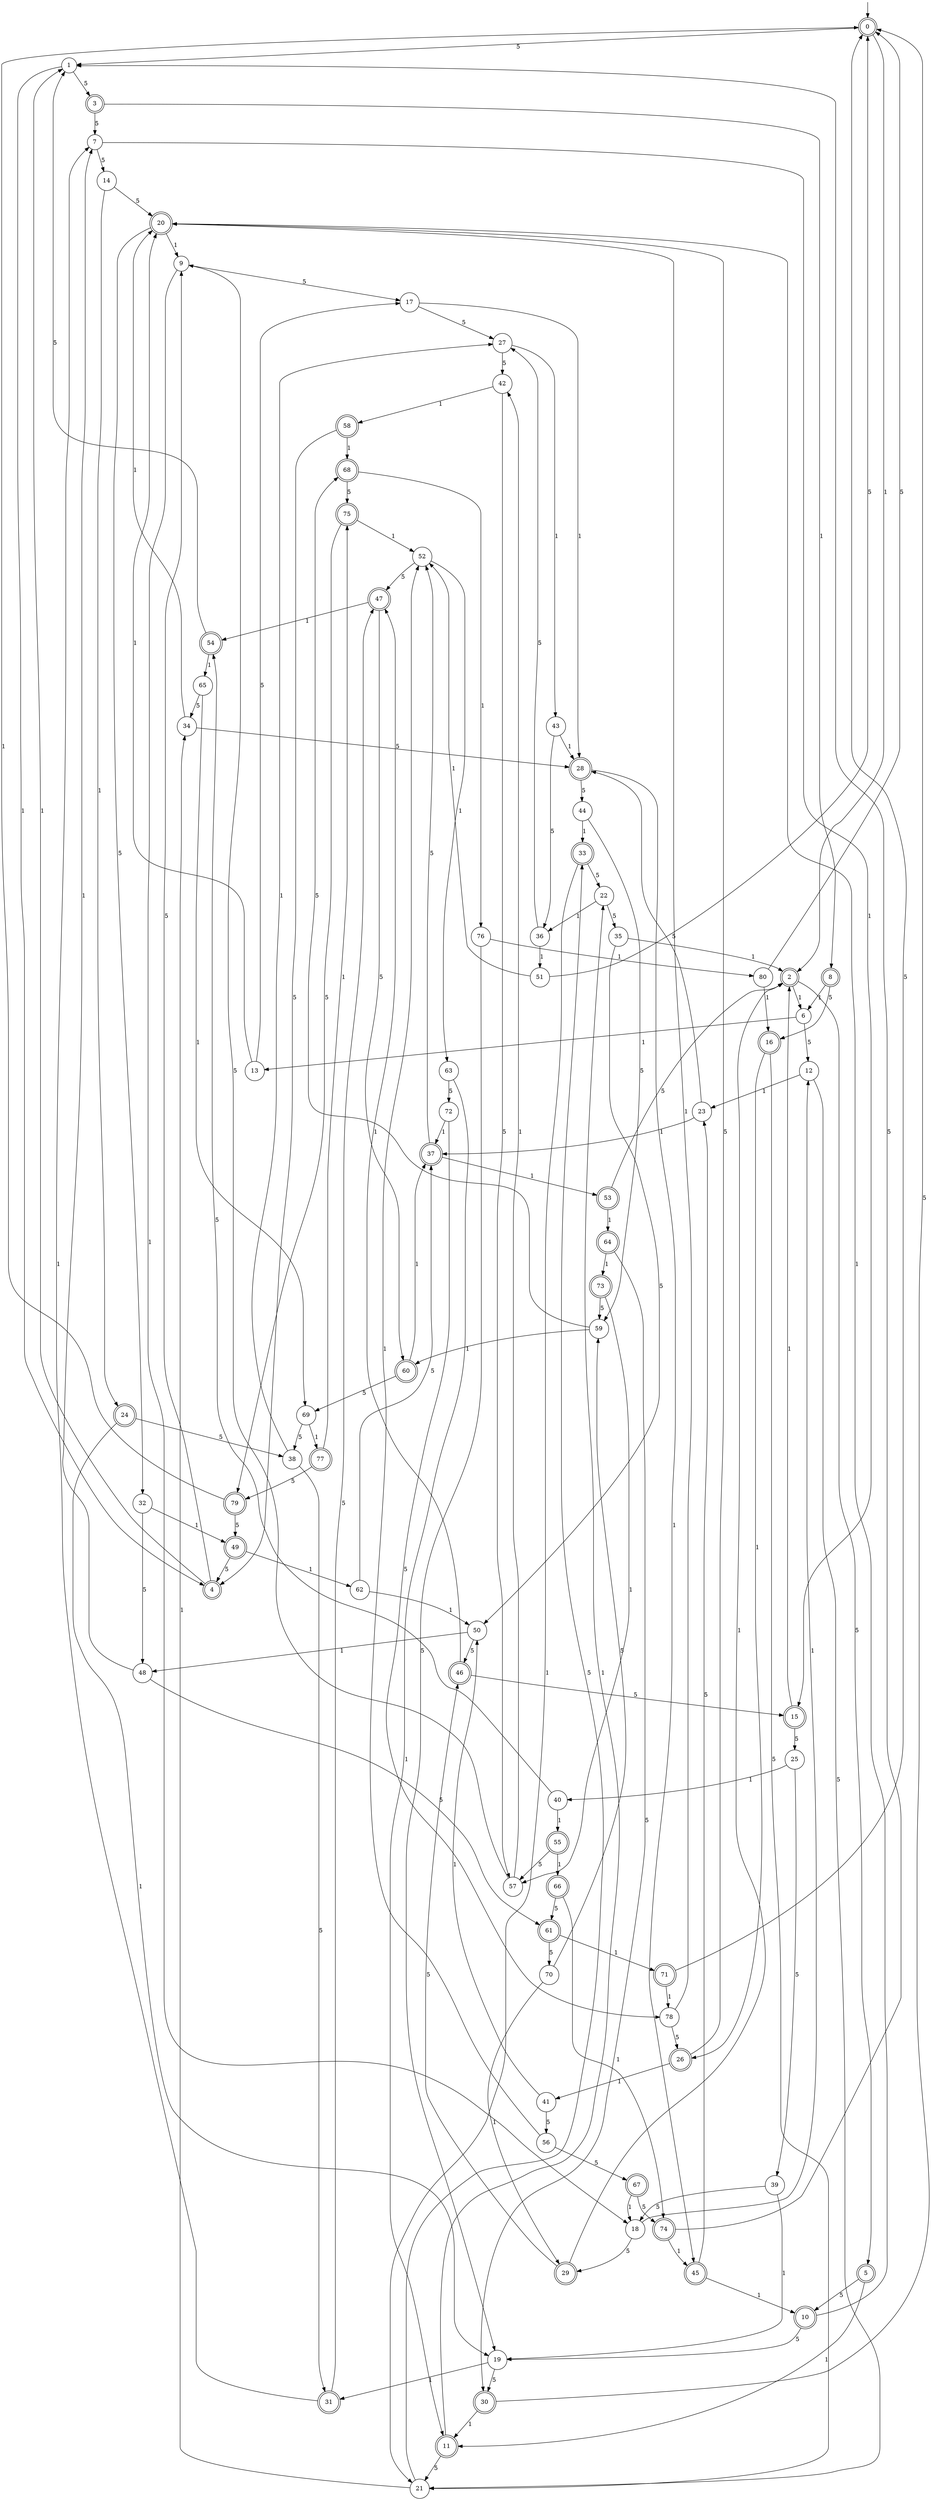 digraph g {

	s0 [shape="doublecircle" label="0"];
	s1 [shape="circle" label="1"];
	s2 [shape="doublecircle" label="2"];
	s3 [shape="doublecircle" label="3"];
	s4 [shape="doublecircle" label="4"];
	s5 [shape="doublecircle" label="5"];
	s6 [shape="circle" label="6"];
	s7 [shape="circle" label="7"];
	s8 [shape="doublecircle" label="8"];
	s9 [shape="circle" label="9"];
	s10 [shape="doublecircle" label="10"];
	s11 [shape="doublecircle" label="11"];
	s12 [shape="circle" label="12"];
	s13 [shape="circle" label="13"];
	s14 [shape="circle" label="14"];
	s15 [shape="doublecircle" label="15"];
	s16 [shape="doublecircle" label="16"];
	s17 [shape="circle" label="17"];
	s18 [shape="circle" label="18"];
	s19 [shape="circle" label="19"];
	s20 [shape="doublecircle" label="20"];
	s21 [shape="circle" label="21"];
	s22 [shape="circle" label="22"];
	s23 [shape="circle" label="23"];
	s24 [shape="doublecircle" label="24"];
	s25 [shape="circle" label="25"];
	s26 [shape="doublecircle" label="26"];
	s27 [shape="circle" label="27"];
	s28 [shape="doublecircle" label="28"];
	s29 [shape="doublecircle" label="29"];
	s30 [shape="doublecircle" label="30"];
	s31 [shape="doublecircle" label="31"];
	s32 [shape="circle" label="32"];
	s33 [shape="doublecircle" label="33"];
	s34 [shape="circle" label="34"];
	s35 [shape="circle" label="35"];
	s36 [shape="circle" label="36"];
	s37 [shape="doublecircle" label="37"];
	s38 [shape="circle" label="38"];
	s39 [shape="circle" label="39"];
	s40 [shape="circle" label="40"];
	s41 [shape="circle" label="41"];
	s42 [shape="circle" label="42"];
	s43 [shape="circle" label="43"];
	s44 [shape="circle" label="44"];
	s45 [shape="doublecircle" label="45"];
	s46 [shape="doublecircle" label="46"];
	s47 [shape="doublecircle" label="47"];
	s48 [shape="circle" label="48"];
	s49 [shape="doublecircle" label="49"];
	s50 [shape="circle" label="50"];
	s51 [shape="circle" label="51"];
	s52 [shape="circle" label="52"];
	s53 [shape="doublecircle" label="53"];
	s54 [shape="doublecircle" label="54"];
	s55 [shape="doublecircle" label="55"];
	s56 [shape="circle" label="56"];
	s57 [shape="circle" label="57"];
	s58 [shape="doublecircle" label="58"];
	s59 [shape="circle" label="59"];
	s60 [shape="doublecircle" label="60"];
	s61 [shape="doublecircle" label="61"];
	s62 [shape="circle" label="62"];
	s63 [shape="circle" label="63"];
	s64 [shape="doublecircle" label="64"];
	s65 [shape="circle" label="65"];
	s66 [shape="doublecircle" label="66"];
	s67 [shape="doublecircle" label="67"];
	s68 [shape="doublecircle" label="68"];
	s69 [shape="circle" label="69"];
	s70 [shape="circle" label="70"];
	s71 [shape="doublecircle" label="71"];
	s72 [shape="circle" label="72"];
	s73 [shape="doublecircle" label="73"];
	s74 [shape="doublecircle" label="74"];
	s75 [shape="doublecircle" label="75"];
	s76 [shape="circle" label="76"];
	s77 [shape="doublecircle" label="77"];
	s78 [shape="circle" label="78"];
	s79 [shape="doublecircle" label="79"];
	s80 [shape="circle" label="80"];
	s0 -> s1 [label="5"];
	s0 -> s2 [label="1"];
	s1 -> s3 [label="5"];
	s1 -> s4 [label="1"];
	s2 -> s5 [label="5"];
	s2 -> s6 [label="1"];
	s3 -> s7 [label="5"];
	s3 -> s8 [label="1"];
	s4 -> s9 [label="5"];
	s4 -> s1 [label="1"];
	s5 -> s10 [label="5"];
	s5 -> s11 [label="1"];
	s6 -> s12 [label="5"];
	s6 -> s13 [label="1"];
	s7 -> s14 [label="5"];
	s7 -> s15 [label="1"];
	s8 -> s16 [label="5"];
	s8 -> s6 [label="1"];
	s9 -> s17 [label="5"];
	s9 -> s18 [label="1"];
	s10 -> s19 [label="5"];
	s10 -> s20 [label="1"];
	s11 -> s21 [label="5"];
	s11 -> s22 [label="1"];
	s12 -> s21 [label="5"];
	s12 -> s23 [label="1"];
	s13 -> s17 [label="5"];
	s13 -> s20 [label="1"];
	s14 -> s20 [label="5"];
	s14 -> s24 [label="1"];
	s15 -> s25 [label="5"];
	s15 -> s2 [label="1"];
	s16 -> s21 [label="5"];
	s16 -> s26 [label="1"];
	s17 -> s27 [label="5"];
	s17 -> s28 [label="1"];
	s18 -> s29 [label="5"];
	s18 -> s12 [label="1"];
	s19 -> s30 [label="5"];
	s19 -> s31 [label="1"];
	s20 -> s32 [label="5"];
	s20 -> s9 [label="1"];
	s21 -> s33 [label="5"];
	s21 -> s34 [label="1"];
	s22 -> s35 [label="5"];
	s22 -> s36 [label="1"];
	s23 -> s28 [label="5"];
	s23 -> s37 [label="1"];
	s24 -> s38 [label="5"];
	s24 -> s19 [label="1"];
	s25 -> s39 [label="5"];
	s25 -> s40 [label="1"];
	s26 -> s20 [label="5"];
	s26 -> s41 [label="1"];
	s27 -> s42 [label="5"];
	s27 -> s43 [label="1"];
	s28 -> s44 [label="5"];
	s28 -> s45 [label="1"];
	s29 -> s46 [label="5"];
	s29 -> s2 [label="1"];
	s30 -> s0 [label="5"];
	s30 -> s11 [label="1"];
	s31 -> s47 [label="5"];
	s31 -> s7 [label="1"];
	s32 -> s48 [label="5"];
	s32 -> s49 [label="1"];
	s33 -> s22 [label="5"];
	s33 -> s21 [label="1"];
	s34 -> s28 [label="5"];
	s34 -> s20 [label="1"];
	s35 -> s50 [label="5"];
	s35 -> s2 [label="1"];
	s36 -> s27 [label="5"];
	s36 -> s51 [label="1"];
	s37 -> s52 [label="5"];
	s37 -> s53 [label="1"];
	s38 -> s31 [label="5"];
	s38 -> s27 [label="1"];
	s39 -> s18 [label="5"];
	s39 -> s19 [label="1"];
	s40 -> s54 [label="5"];
	s40 -> s55 [label="1"];
	s41 -> s56 [label="5"];
	s41 -> s50 [label="1"];
	s42 -> s57 [label="5"];
	s42 -> s58 [label="1"];
	s43 -> s36 [label="5"];
	s43 -> s28 [label="1"];
	s44 -> s59 [label="5"];
	s44 -> s33 [label="1"];
	s45 -> s23 [label="5"];
	s45 -> s10 [label="1"];
	s46 -> s15 [label="5"];
	s46 -> s47 [label="1"];
	s47 -> s60 [label="5"];
	s47 -> s54 [label="1"];
	s48 -> s61 [label="5"];
	s48 -> s7 [label="1"];
	s49 -> s4 [label="5"];
	s49 -> s62 [label="1"];
	s50 -> s46 [label="5"];
	s50 -> s48 [label="1"];
	s51 -> s0 [label="5"];
	s51 -> s52 [label="1"];
	s52 -> s47 [label="5"];
	s52 -> s63 [label="1"];
	s53 -> s2 [label="5"];
	s53 -> s64 [label="1"];
	s54 -> s1 [label="5"];
	s54 -> s65 [label="1"];
	s55 -> s57 [label="5"];
	s55 -> s66 [label="1"];
	s56 -> s67 [label="5"];
	s56 -> s52 [label="1"];
	s57 -> s9 [label="5"];
	s57 -> s42 [label="1"];
	s58 -> s4 [label="5"];
	s58 -> s68 [label="1"];
	s59 -> s68 [label="5"];
	s59 -> s60 [label="1"];
	s60 -> s69 [label="5"];
	s60 -> s37 [label="1"];
	s61 -> s70 [label="5"];
	s61 -> s71 [label="1"];
	s62 -> s37 [label="5"];
	s62 -> s50 [label="1"];
	s63 -> s72 [label="5"];
	s63 -> s11 [label="1"];
	s64 -> s30 [label="5"];
	s64 -> s73 [label="1"];
	s65 -> s34 [label="5"];
	s65 -> s69 [label="1"];
	s66 -> s61 [label="5"];
	s66 -> s74 [label="1"];
	s67 -> s74 [label="5"];
	s67 -> s18 [label="1"];
	s68 -> s75 [label="5"];
	s68 -> s76 [label="1"];
	s69 -> s38 [label="5"];
	s69 -> s77 [label="1"];
	s70 -> s59 [label="5"];
	s70 -> s29 [label="1"];
	s71 -> s0 [label="5"];
	s71 -> s78 [label="1"];
	s72 -> s78 [label="5"];
	s72 -> s37 [label="1"];
	s73 -> s59 [label="5"];
	s73 -> s57 [label="1"];
	s74 -> s1 [label="5"];
	s74 -> s45 [label="1"];
	s75 -> s79 [label="5"];
	s75 -> s52 [label="1"];
	s76 -> s19 [label="5"];
	s76 -> s80 [label="1"];
	s77 -> s79 [label="5"];
	s77 -> s75 [label="1"];
	s78 -> s26 [label="5"];
	s78 -> s20 [label="1"];
	s79 -> s49 [label="5"];
	s79 -> s0 [label="1"];
	s80 -> s0 [label="5"];
	s80 -> s16 [label="1"];

__start0 [label="" shape="none" width="0" height="0"];
__start0 -> s0;

}
